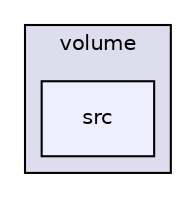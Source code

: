 digraph "src" {
  compound=true
  node [ fontsize="10", fontname="Helvetica"];
  edge [ labelfontsize="10", labelfontname="Helvetica"];
  subgraph clusterdir_f4c1750970aaab4b1a6322e748539d7d {
    graph [ bgcolor="#ddddee", pencolor="black", label="volume" fontname="Helvetica", fontsize="10", URL="dir_f4c1750970aaab4b1a6322e748539d7d.html"]
  dir_0b6de66188b7e48e0e40b5a3a7f566eb [shape=box, label="src", style="filled", fillcolor="#eeeeff", pencolor="black", URL="dir_0b6de66188b7e48e0e40b5a3a7f566eb.html"];
  }
}
